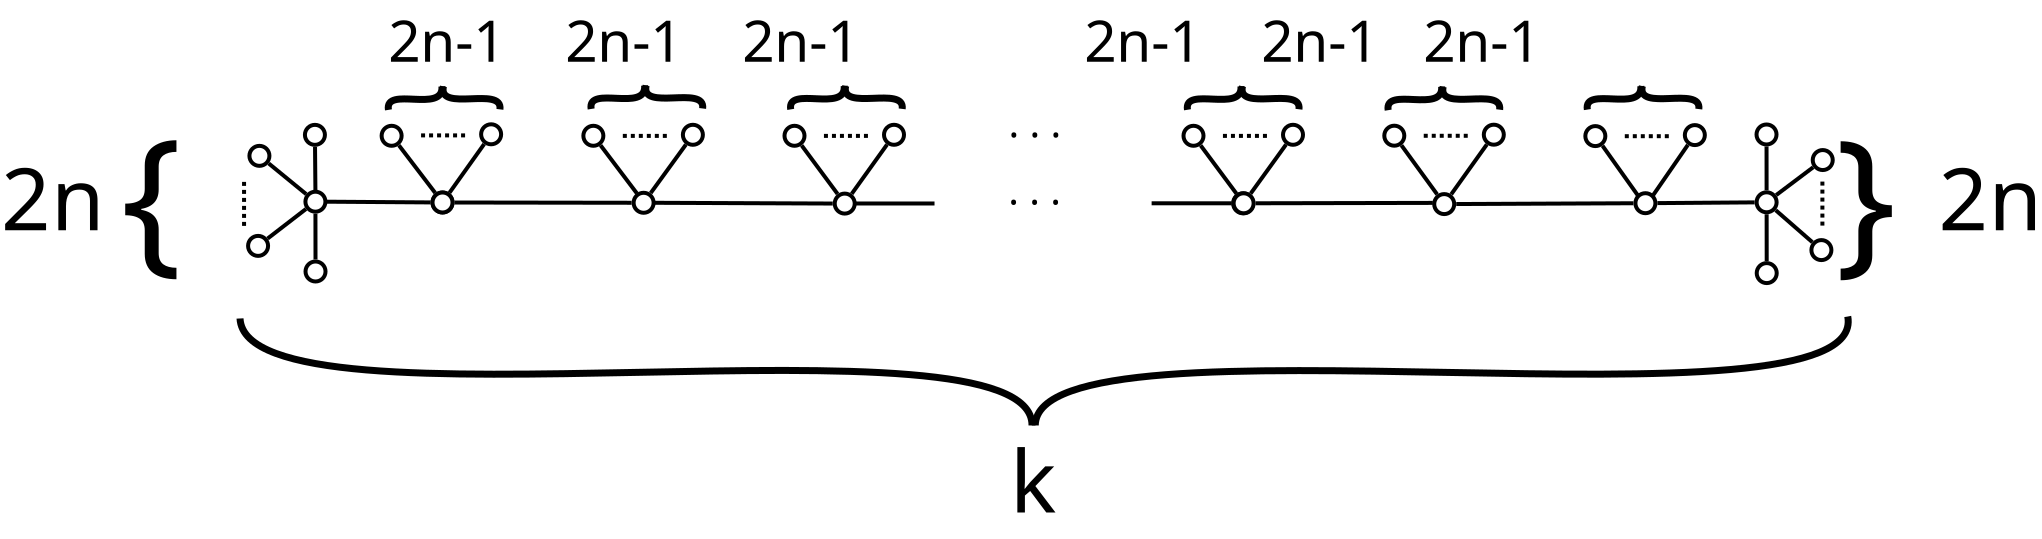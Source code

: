 <?xml version="1.0" encoding="UTF-8"?>
<dia:diagram xmlns:dia="http://www.lysator.liu.se/~alla/dia/">
  <dia:layer name="Background" visible="true" active="true">
    <dia:object type="Standard - Ellipse" version="0" id="O0">
      <dia:attribute name="obj_pos">
        <dia:point val="10.338,16.6"/>
      </dia:attribute>
      <dia:attribute name="obj_bb">
        <dia:rectangle val="10.238,16.5;11.438,17.7"/>
      </dia:attribute>
      <dia:attribute name="elem_corner">
        <dia:point val="10.338,16.6"/>
      </dia:attribute>
      <dia:attribute name="elem_width">
        <dia:real val="1"/>
      </dia:attribute>
      <dia:attribute name="elem_height">
        <dia:real val="1"/>
      </dia:attribute>
      <dia:attribute name="border_width">
        <dia:real val="0.2"/>
      </dia:attribute>
      <dia:attribute name="aspect">
        <dia:enum val="2"/>
      </dia:attribute>
    </dia:object>
    <dia:object type="Standard - Ellipse" version="0" id="O1">
      <dia:attribute name="obj_pos">
        <dia:point val="13.205,14.39"/>
      </dia:attribute>
      <dia:attribute name="obj_bb">
        <dia:rectangle val="13.105,14.29;14.305,15.49"/>
      </dia:attribute>
      <dia:attribute name="elem_corner">
        <dia:point val="13.205,14.39"/>
      </dia:attribute>
      <dia:attribute name="elem_width">
        <dia:real val="1"/>
      </dia:attribute>
      <dia:attribute name="elem_height">
        <dia:real val="1"/>
      </dia:attribute>
      <dia:attribute name="border_width">
        <dia:real val="0.2"/>
      </dia:attribute>
      <dia:attribute name="aspect">
        <dia:enum val="2"/>
      </dia:attribute>
    </dia:object>
    <dia:object type="Standard - Ellipse" version="0" id="O2">
      <dia:attribute name="obj_pos">
        <dia:point val="13.21,17.88"/>
      </dia:attribute>
      <dia:attribute name="obj_bb">
        <dia:rectangle val="13.11,17.78;14.31,18.98"/>
      </dia:attribute>
      <dia:attribute name="elem_corner">
        <dia:point val="13.21,17.88"/>
      </dia:attribute>
      <dia:attribute name="elem_width">
        <dia:real val="1"/>
      </dia:attribute>
      <dia:attribute name="elem_height">
        <dia:real val="1"/>
      </dia:attribute>
      <dia:attribute name="border_width">
        <dia:real val="0.2"/>
      </dia:attribute>
      <dia:attribute name="aspect">
        <dia:enum val="2"/>
      </dia:attribute>
    </dia:object>
    <dia:object type="Standard - Ellipse" version="0" id="O3">
      <dia:attribute name="obj_pos">
        <dia:point val="13.18,11.048"/>
      </dia:attribute>
      <dia:attribute name="obj_bb">
        <dia:rectangle val="13.08,10.948;14.28,12.148"/>
      </dia:attribute>
      <dia:attribute name="elem_corner">
        <dia:point val="13.18,11.048"/>
      </dia:attribute>
      <dia:attribute name="elem_width">
        <dia:real val="1"/>
      </dia:attribute>
      <dia:attribute name="elem_height">
        <dia:real val="1"/>
      </dia:attribute>
      <dia:attribute name="border_width">
        <dia:real val="0.2"/>
      </dia:attribute>
      <dia:attribute name="aspect">
        <dia:enum val="2"/>
      </dia:attribute>
    </dia:object>
    <dia:object type="Standard - Ellipse" version="0" id="O4">
      <dia:attribute name="obj_pos">
        <dia:point val="19.56,14.43"/>
      </dia:attribute>
      <dia:attribute name="obj_bb">
        <dia:rectangle val="19.46,14.33;20.66,15.53"/>
      </dia:attribute>
      <dia:attribute name="elem_corner">
        <dia:point val="19.56,14.43"/>
      </dia:attribute>
      <dia:attribute name="elem_width">
        <dia:real val="1"/>
      </dia:attribute>
      <dia:attribute name="elem_height">
        <dia:real val="1"/>
      </dia:attribute>
      <dia:attribute name="border_width">
        <dia:real val="0.2"/>
      </dia:attribute>
      <dia:attribute name="aspect">
        <dia:enum val="2"/>
      </dia:attribute>
    </dia:object>
    <dia:object type="Standard - Ellipse" version="0" id="O5">
      <dia:attribute name="obj_pos">
        <dia:point val="17.015,11.095"/>
      </dia:attribute>
      <dia:attribute name="obj_bb">
        <dia:rectangle val="16.915,10.995;18.115,12.195"/>
      </dia:attribute>
      <dia:attribute name="elem_corner">
        <dia:point val="17.015,11.095"/>
      </dia:attribute>
      <dia:attribute name="elem_width">
        <dia:real val="1"/>
      </dia:attribute>
      <dia:attribute name="elem_height">
        <dia:real val="1"/>
      </dia:attribute>
      <dia:attribute name="border_width">
        <dia:real val="0.2"/>
      </dia:attribute>
      <dia:attribute name="aspect">
        <dia:enum val="2"/>
      </dia:attribute>
    </dia:object>
    <dia:object type="Standard - Ellipse" version="0" id="O6">
      <dia:attribute name="obj_pos">
        <dia:point val="59.59,14.47"/>
      </dia:attribute>
      <dia:attribute name="obj_bb">
        <dia:rectangle val="59.49,14.37;60.69,15.57"/>
      </dia:attribute>
      <dia:attribute name="elem_corner">
        <dia:point val="59.59,14.47"/>
      </dia:attribute>
      <dia:attribute name="elem_width">
        <dia:real val="1"/>
      </dia:attribute>
      <dia:attribute name="elem_height">
        <dia:real val="1"/>
      </dia:attribute>
      <dia:attribute name="border_width">
        <dia:real val="0.2"/>
      </dia:attribute>
      <dia:attribute name="aspect">
        <dia:enum val="2"/>
      </dia:attribute>
    </dia:object>
    <dia:object type="Standard - Ellipse" version="0" id="O7">
      <dia:attribute name="obj_pos">
        <dia:point val="69.645,14.51"/>
      </dia:attribute>
      <dia:attribute name="obj_bb">
        <dia:rectangle val="69.545,14.41;70.745,15.61"/>
      </dia:attribute>
      <dia:attribute name="elem_corner">
        <dia:point val="69.645,14.51"/>
      </dia:attribute>
      <dia:attribute name="elem_width">
        <dia:real val="1"/>
      </dia:attribute>
      <dia:attribute name="elem_height">
        <dia:real val="1"/>
      </dia:attribute>
      <dia:attribute name="border_width">
        <dia:real val="0.2"/>
      </dia:attribute>
      <dia:attribute name="aspect">
        <dia:enum val="2"/>
      </dia:attribute>
    </dia:object>
    <dia:object type="Standard - Line" version="0" id="O8">
      <dia:attribute name="obj_pos">
        <dia:point val="11.312,16.734"/>
      </dia:attribute>
      <dia:attribute name="obj_bb">
        <dia:rectangle val="11.172,15.116;13.37,16.874"/>
      </dia:attribute>
      <dia:attribute name="conn_endpoints">
        <dia:point val="11.312,16.734"/>
        <dia:point val="13.23,15.256"/>
      </dia:attribute>
      <dia:attribute name="numcp">
        <dia:int val="1"/>
      </dia:attribute>
      <dia:attribute name="line_width">
        <dia:real val="0.2"/>
      </dia:attribute>
      <dia:connections>
        <dia:connection handle="0" to="O0" connection="8"/>
        <dia:connection handle="1" to="O1" connection="8"/>
      </dia:connections>
    </dia:object>
    <dia:object type="Standard - Line" version="0" id="O9">
      <dia:attribute name="obj_pos">
        <dia:point val="14.205,14.89"/>
      </dia:attribute>
      <dia:attribute name="obj_bb">
        <dia:rectangle val="14.104,14.789;19.563,15.027"/>
      </dia:attribute>
      <dia:attribute name="conn_endpoints">
        <dia:point val="14.205,14.89"/>
        <dia:point val="19.462,14.926"/>
      </dia:attribute>
      <dia:attribute name="numcp">
        <dia:int val="1"/>
      </dia:attribute>
      <dia:attribute name="line_width">
        <dia:real val="0.2"/>
      </dia:attribute>
      <dia:connections>
        <dia:connection handle="0" to="O1" connection="4"/>
        <dia:connection handle="1" to="O4" connection="8"/>
      </dia:connections>
    </dia:object>
    <dia:object type="Standard - Line" version="0" id="O10">
      <dia:attribute name="obj_pos">
        <dia:point val="13.706,15.49"/>
      </dia:attribute>
      <dia:attribute name="obj_bb">
        <dia:rectangle val="13.606,15.39;13.809,17.88"/>
      </dia:attribute>
      <dia:attribute name="conn_endpoints">
        <dia:point val="13.706,15.49"/>
        <dia:point val="13.709,17.78"/>
      </dia:attribute>
      <dia:attribute name="numcp">
        <dia:int val="1"/>
      </dia:attribute>
      <dia:attribute name="line_width">
        <dia:real val="0.2"/>
      </dia:attribute>
      <dia:connections>
        <dia:connection handle="0" to="O1" connection="8"/>
        <dia:connection handle="1" to="O2" connection="8"/>
      </dia:connections>
    </dia:object>
    <dia:object type="Standard - Line" version="0" id="O11">
      <dia:attribute name="obj_pos">
        <dia:point val="13.685,12.149"/>
      </dia:attribute>
      <dia:attribute name="obj_bb">
        <dia:rectangle val="13.584,12.048;13.806,14.491"/>
      </dia:attribute>
      <dia:attribute name="conn_endpoints">
        <dia:point val="13.685,12.149"/>
        <dia:point val="13.705,14.39"/>
      </dia:attribute>
      <dia:attribute name="numcp">
        <dia:int val="1"/>
      </dia:attribute>
      <dia:attribute name="line_width">
        <dia:real val="0.2"/>
      </dia:attribute>
      <dia:connections>
        <dia:connection handle="0" to="O3" connection="8"/>
        <dia:connection handle="1" to="O1" connection="1"/>
      </dia:connections>
    </dia:object>
    <dia:object type="Standard - Line" version="0" id="O12">
      <dia:attribute name="obj_pos">
        <dia:point val="20.66,14.931"/>
      </dia:attribute>
      <dia:attribute name="obj_bb">
        <dia:rectangle val="20.559,14.831;29.616,15.044"/>
      </dia:attribute>
      <dia:attribute name="conn_endpoints">
        <dia:point val="20.66,14.931"/>
        <dia:point val="29.515,14.944"/>
      </dia:attribute>
      <dia:attribute name="numcp">
        <dia:int val="1"/>
      </dia:attribute>
      <dia:attribute name="line_width">
        <dia:real val="0.2"/>
      </dia:attribute>
      <dia:connections>
        <dia:connection handle="0" to="O4" connection="8"/>
        <dia:connection handle="1" to="O18" connection="8"/>
      </dia:connections>
    </dia:object>
    <dia:object type="Standard - Line" version="0" id="O13">
      <dia:attribute name="obj_pos">
        <dia:point val="10.137,13.9"/>
      </dia:attribute>
      <dia:attribute name="obj_bb">
        <dia:rectangle val="10.037,13.8;10.238,16.35"/>
      </dia:attribute>
      <dia:attribute name="conn_endpoints">
        <dia:point val="10.137,13.9"/>
        <dia:point val="10.137,16.25"/>
      </dia:attribute>
      <dia:attribute name="numcp">
        <dia:int val="1"/>
      </dia:attribute>
      <dia:attribute name="line_width">
        <dia:real val="0.2"/>
      </dia:attribute>
      <dia:attribute name="line_style">
        <dia:enum val="4"/>
      </dia:attribute>
      <dia:attribute name="dashlength">
        <dia:real val="2"/>
      </dia:attribute>
    </dia:object>
    <dia:object type="Standard - Line" version="0" id="O14">
      <dia:attribute name="obj_pos">
        <dia:point val="19.697,14.454"/>
      </dia:attribute>
      <dia:attribute name="obj_bb">
        <dia:rectangle val="17.738,11.931;19.837,14.594"/>
      </dia:attribute>
      <dia:attribute name="conn_endpoints">
        <dia:point val="19.697,14.454"/>
        <dia:point val="17.878,12.071"/>
      </dia:attribute>
      <dia:attribute name="numcp">
        <dia:int val="1"/>
      </dia:attribute>
      <dia:attribute name="line_width">
        <dia:real val="0.2"/>
      </dia:attribute>
      <dia:connections>
        <dia:connection handle="0" to="O4" connection="8"/>
        <dia:connection handle="1" to="O5" connection="8"/>
      </dia:connections>
    </dia:object>
    <dia:object type="Standard - Ellipse" version="0" id="O15">
      <dia:attribute name="obj_pos">
        <dia:point val="10.405,12.098"/>
      </dia:attribute>
      <dia:attribute name="obj_bb">
        <dia:rectangle val="10.305,11.998;11.505,13.198"/>
      </dia:attribute>
      <dia:attribute name="elem_corner">
        <dia:point val="10.405,12.098"/>
      </dia:attribute>
      <dia:attribute name="elem_width">
        <dia:real val="1"/>
      </dia:attribute>
      <dia:attribute name="elem_height">
        <dia:real val="1"/>
      </dia:attribute>
      <dia:attribute name="border_width">
        <dia:real val="0.2"/>
      </dia:attribute>
      <dia:attribute name="aspect">
        <dia:enum val="2"/>
      </dia:attribute>
    </dia:object>
    <dia:object type="Standard - Ellipse" version="0" id="O16">
      <dia:attribute name="obj_pos">
        <dia:point val="19.56,14.43"/>
      </dia:attribute>
      <dia:attribute name="obj_bb">
        <dia:rectangle val="19.46,14.33;20.66,15.53"/>
      </dia:attribute>
      <dia:attribute name="elem_corner">
        <dia:point val="19.56,14.43"/>
      </dia:attribute>
      <dia:attribute name="elem_width">
        <dia:real val="1"/>
      </dia:attribute>
      <dia:attribute name="elem_height">
        <dia:real val="1"/>
      </dia:attribute>
      <dia:attribute name="border_width">
        <dia:real val="0.2"/>
      </dia:attribute>
      <dia:attribute name="aspect">
        <dia:enum val="2"/>
      </dia:attribute>
    </dia:object>
    <dia:object type="Standard - Ellipse" version="0" id="O17">
      <dia:attribute name="obj_pos">
        <dia:point val="21.99,11.02"/>
      </dia:attribute>
      <dia:attribute name="obj_bb">
        <dia:rectangle val="21.89,10.92;23.09,12.12"/>
      </dia:attribute>
      <dia:attribute name="elem_corner">
        <dia:point val="21.99,11.02"/>
      </dia:attribute>
      <dia:attribute name="elem_width">
        <dia:real val="1.0"/>
      </dia:attribute>
      <dia:attribute name="elem_height">
        <dia:real val="1.0"/>
      </dia:attribute>
      <dia:attribute name="border_width">
        <dia:real val="0.2"/>
      </dia:attribute>
      <dia:attribute name="aspect">
        <dia:enum val="2"/>
      </dia:attribute>
    </dia:object>
    <dia:object type="Standard - Ellipse" version="0" id="O18">
      <dia:attribute name="obj_pos">
        <dia:point val="29.615,14.445"/>
      </dia:attribute>
      <dia:attribute name="obj_bb">
        <dia:rectangle val="29.515,14.345;30.715,15.545"/>
      </dia:attribute>
      <dia:attribute name="elem_corner">
        <dia:point val="29.615,14.445"/>
      </dia:attribute>
      <dia:attribute name="elem_width">
        <dia:real val="1"/>
      </dia:attribute>
      <dia:attribute name="elem_height">
        <dia:real val="1"/>
      </dia:attribute>
      <dia:attribute name="border_width">
        <dia:real val="0.2"/>
      </dia:attribute>
      <dia:attribute name="aspect">
        <dia:enum val="2"/>
      </dia:attribute>
    </dia:object>
    <dia:object type="Standard - Line" version="0" id="O19">
      <dia:attribute name="obj_pos">
        <dia:point val="11.367,12.977"/>
      </dia:attribute>
      <dia:attribute name="obj_bb">
        <dia:rectangle val="11.226,12.836;13.384,14.652"/>
      </dia:attribute>
      <dia:attribute name="conn_endpoints">
        <dia:point val="11.367,12.977"/>
        <dia:point val="13.243,14.512"/>
      </dia:attribute>
      <dia:attribute name="numcp">
        <dia:int val="1"/>
      </dia:attribute>
      <dia:attribute name="line_width">
        <dia:real val="0.2"/>
      </dia:attribute>
      <dia:connections>
        <dia:connection handle="0" to="O15" connection="8"/>
        <dia:connection handle="1" to="O1" connection="8"/>
      </dia:connections>
    </dia:object>
    <dia:object type="Standard - Line" version="0" id="O20">
      <dia:attribute name="obj_pos">
        <dia:point val="18.988,11.575"/>
      </dia:attribute>
      <dia:attribute name="obj_bb">
        <dia:rectangle val="18.887,11.475;21.325,11.675"/>
      </dia:attribute>
      <dia:attribute name="conn_endpoints">
        <dia:point val="18.988,11.575"/>
        <dia:point val="21.225,11.575"/>
      </dia:attribute>
      <dia:attribute name="numcp">
        <dia:int val="1"/>
      </dia:attribute>
      <dia:attribute name="line_width">
        <dia:real val="0.2"/>
      </dia:attribute>
      <dia:attribute name="line_style">
        <dia:enum val="4"/>
      </dia:attribute>
      <dia:attribute name="dashlength">
        <dia:real val="2"/>
      </dia:attribute>
    </dia:object>
    <dia:object type="Standard - Line" version="0" id="O21">
      <dia:attribute name="obj_pos">
        <dia:point val="20.408,14.442"/>
      </dia:attribute>
      <dia:attribute name="obj_bb">
        <dia:rectangle val="20.268,11.869;22.282,14.581"/>
      </dia:attribute>
      <dia:attribute name="conn_endpoints">
        <dia:point val="20.408,14.442"/>
        <dia:point val="22.142,12.008"/>
      </dia:attribute>
      <dia:attribute name="numcp">
        <dia:int val="1"/>
      </dia:attribute>
      <dia:attribute name="line_width">
        <dia:real val="0.2"/>
      </dia:attribute>
      <dia:connections>
        <dia:connection handle="0" to="O16" connection="8"/>
        <dia:connection handle="1" to="O17" connection="8"/>
      </dia:connections>
    </dia:object>
    <dia:object type="Standard - Ellipse" version="0" id="O22">
      <dia:attribute name="obj_pos">
        <dia:point val="39.67,14.485"/>
      </dia:attribute>
      <dia:attribute name="obj_bb">
        <dia:rectangle val="39.57,14.385;40.77,15.585"/>
      </dia:attribute>
      <dia:attribute name="elem_corner">
        <dia:point val="39.67,14.485"/>
      </dia:attribute>
      <dia:attribute name="elem_width">
        <dia:real val="1"/>
      </dia:attribute>
      <dia:attribute name="elem_height">
        <dia:real val="1"/>
      </dia:attribute>
      <dia:attribute name="border_width">
        <dia:real val="0.2"/>
      </dia:attribute>
      <dia:attribute name="aspect">
        <dia:enum val="2"/>
      </dia:attribute>
    </dia:object>
    <dia:object type="Standard - Line" version="0" id="O23">
      <dia:attribute name="obj_pos">
        <dia:point val="39.57,14.982"/>
      </dia:attribute>
      <dia:attribute name="obj_bb">
        <dia:rectangle val="30.515,14.845;39.67,15.083"/>
      </dia:attribute>
      <dia:attribute name="conn_endpoints">
        <dia:point val="39.57,14.982"/>
        <dia:point val="30.615,14.945"/>
      </dia:attribute>
      <dia:attribute name="numcp">
        <dia:int val="1"/>
      </dia:attribute>
      <dia:attribute name="line_width">
        <dia:real val="0.2"/>
      </dia:attribute>
      <dia:connections>
        <dia:connection handle="0" to="O22" connection="8"/>
        <dia:connection handle="1" to="O18" connection="4"/>
      </dia:connections>
    </dia:object>
    <dia:object type="Standard - Line" version="0" id="O24">
      <dia:attribute name="obj_pos">
        <dia:point val="69.575,14.95"/>
      </dia:attribute>
      <dia:attribute name="obj_bb">
        <dia:rectangle val="60.611,14.85;69.675,15.069"/>
      </dia:attribute>
      <dia:attribute name="conn_endpoints">
        <dia:point val="69.575,14.95"/>
        <dia:point val="60.711,14.969"/>
      </dia:attribute>
      <dia:attribute name="numcp">
        <dia:int val="1"/>
      </dia:attribute>
      <dia:attribute name="line_width">
        <dia:real val="0.2"/>
      </dia:attribute>
      <dia:connections>
        <dia:connection handle="1" to="O34" connection="8"/>
      </dia:connections>
    </dia:object>
    <dia:object type="Standard - Ellipse" version="0" id="O25">
      <dia:attribute name="obj_pos">
        <dia:point val="79.705,14.465"/>
      </dia:attribute>
      <dia:attribute name="obj_bb">
        <dia:rectangle val="79.605,14.365;80.805,15.565"/>
      </dia:attribute>
      <dia:attribute name="elem_corner">
        <dia:point val="79.705,14.465"/>
      </dia:attribute>
      <dia:attribute name="elem_width">
        <dia:real val="1"/>
      </dia:attribute>
      <dia:attribute name="elem_height">
        <dia:real val="1"/>
      </dia:attribute>
      <dia:attribute name="border_width">
        <dia:real val="0.2"/>
      </dia:attribute>
      <dia:attribute name="aspect">
        <dia:enum val="2"/>
      </dia:attribute>
    </dia:object>
    <dia:object type="Standard - Line" version="0" id="O26">
      <dia:attribute name="obj_pos">
        <dia:point val="79.605,14.968"/>
      </dia:attribute>
      <dia:attribute name="obj_bb">
        <dia:rectangle val="70.644,14.867;79.706,15.108"/>
      </dia:attribute>
      <dia:attribute name="conn_endpoints">
        <dia:point val="79.605,14.968"/>
        <dia:point val="70.745,15.007"/>
      </dia:attribute>
      <dia:attribute name="numcp">
        <dia:int val="1"/>
      </dia:attribute>
      <dia:attribute name="line_width">
        <dia:real val="0.2"/>
      </dia:attribute>
      <dia:connections>
        <dia:connection handle="0" to="O25" connection="8"/>
        <dia:connection handle="1" to="O7" connection="8"/>
      </dia:connections>
    </dia:object>
    <dia:object type="Standard - Ellipse" version="0" id="O27">
      <dia:attribute name="obj_pos">
        <dia:point val="85.76,11.03"/>
      </dia:attribute>
      <dia:attribute name="obj_bb">
        <dia:rectangle val="85.66,10.93;86.86,12.13"/>
      </dia:attribute>
      <dia:attribute name="elem_corner">
        <dia:point val="85.76,11.03"/>
      </dia:attribute>
      <dia:attribute name="elem_width">
        <dia:real val="1"/>
      </dia:attribute>
      <dia:attribute name="elem_height">
        <dia:real val="1"/>
      </dia:attribute>
      <dia:attribute name="border_width">
        <dia:real val="0.2"/>
      </dia:attribute>
      <dia:attribute name="aspect">
        <dia:enum val="2"/>
      </dia:attribute>
    </dia:object>
    <dia:object type="Standard - Ellipse" version="0" id="O28">
      <dia:attribute name="obj_pos">
        <dia:point val="85.765,14.42"/>
      </dia:attribute>
      <dia:attribute name="obj_bb">
        <dia:rectangle val="85.665,14.32;86.865,15.52"/>
      </dia:attribute>
      <dia:attribute name="elem_corner">
        <dia:point val="85.765,14.42"/>
      </dia:attribute>
      <dia:attribute name="elem_width">
        <dia:real val="1"/>
      </dia:attribute>
      <dia:attribute name="elem_height">
        <dia:real val="1"/>
      </dia:attribute>
      <dia:attribute name="border_width">
        <dia:real val="0.2"/>
      </dia:attribute>
      <dia:attribute name="aspect">
        <dia:enum val="2"/>
      </dia:attribute>
    </dia:object>
    <dia:object type="Standard - Ellipse" version="0" id="O29">
      <dia:attribute name="obj_pos">
        <dia:point val="85.77,17.96"/>
      </dia:attribute>
      <dia:attribute name="obj_bb">
        <dia:rectangle val="85.67,17.86;86.87,19.06"/>
      </dia:attribute>
      <dia:attribute name="elem_corner">
        <dia:point val="85.77,17.96"/>
      </dia:attribute>
      <dia:attribute name="elem_width">
        <dia:real val="1"/>
      </dia:attribute>
      <dia:attribute name="elem_height">
        <dia:real val="1"/>
      </dia:attribute>
      <dia:attribute name="border_width">
        <dia:real val="0.2"/>
      </dia:attribute>
      <dia:attribute name="aspect">
        <dia:enum val="2"/>
      </dia:attribute>
    </dia:object>
    <dia:object type="Standard - Line" version="0" id="O30">
      <dia:attribute name="obj_pos">
        <dia:point val="86.261,12.13"/>
      </dia:attribute>
      <dia:attribute name="obj_bb">
        <dia:rectangle val="86.161,12.03;86.364,14.42"/>
      </dia:attribute>
      <dia:attribute name="conn_endpoints">
        <dia:point val="86.261,12.13"/>
        <dia:point val="86.264,14.32"/>
      </dia:attribute>
      <dia:attribute name="numcp">
        <dia:int val="1"/>
      </dia:attribute>
      <dia:attribute name="line_width">
        <dia:real val="0.2"/>
      </dia:attribute>
      <dia:connections>
        <dia:connection handle="0" to="O27" connection="8"/>
        <dia:connection handle="1" to="O28" connection="8"/>
      </dia:connections>
    </dia:object>
    <dia:object type="Standard - Line" version="0" id="O31">
      <dia:attribute name="obj_pos">
        <dia:point val="85.666,14.924"/>
      </dia:attribute>
      <dia:attribute name="obj_bb">
        <dia:rectangle val="80.704,14.824;85.766,15.061"/>
      </dia:attribute>
      <dia:attribute name="conn_endpoints">
        <dia:point val="85.666,14.924"/>
        <dia:point val="80.804,14.961"/>
      </dia:attribute>
      <dia:attribute name="numcp">
        <dia:int val="1"/>
      </dia:attribute>
      <dia:attribute name="line_width">
        <dia:real val="0.2"/>
      </dia:attribute>
      <dia:connections>
        <dia:connection handle="0" to="O28" connection="8"/>
        <dia:connection handle="1" to="O25" connection="8"/>
      </dia:connections>
    </dia:object>
    <dia:object type="Standard - Line" version="0" id="O32">
      <dia:attribute name="obj_pos">
        <dia:point val="86.266,15.52"/>
      </dia:attribute>
      <dia:attribute name="obj_bb">
        <dia:rectangle val="86.166,15.42;86.369,17.96"/>
      </dia:attribute>
      <dia:attribute name="conn_endpoints">
        <dia:point val="86.266,15.52"/>
        <dia:point val="86.269,17.86"/>
      </dia:attribute>
      <dia:attribute name="numcp">
        <dia:int val="1"/>
      </dia:attribute>
      <dia:attribute name="line_width">
        <dia:real val="0.2"/>
      </dia:attribute>
      <dia:connections>
        <dia:connection handle="0" to="O28" connection="8"/>
        <dia:connection handle="1" to="O29" connection="8"/>
      </dia:connections>
    </dia:object>
    <dia:object type="Standard - Line" version="0" id="O33">
      <dia:attribute name="obj_pos">
        <dia:point val="44.66,14.98"/>
      </dia:attribute>
      <dia:attribute name="obj_bb">
        <dia:rectangle val="40.56,14.88;44.76,15.08"/>
      </dia:attribute>
      <dia:attribute name="conn_endpoints">
        <dia:point val="44.66,14.98"/>
        <dia:point val="40.66,14.98"/>
      </dia:attribute>
      <dia:attribute name="numcp">
        <dia:int val="1"/>
      </dia:attribute>
      <dia:attribute name="line_width">
        <dia:real val="0.2"/>
      </dia:attribute>
    </dia:object>
    <dia:object type="Standard - Ellipse" version="0" id="O34">
      <dia:attribute name="obj_pos">
        <dia:point val="59.615,14.47"/>
      </dia:attribute>
      <dia:attribute name="obj_bb">
        <dia:rectangle val="59.515,14.37;60.715,15.57"/>
      </dia:attribute>
      <dia:attribute name="elem_corner">
        <dia:point val="59.615,14.47"/>
      </dia:attribute>
      <dia:attribute name="elem_width">
        <dia:real val="1"/>
      </dia:attribute>
      <dia:attribute name="elem_height">
        <dia:real val="1"/>
      </dia:attribute>
      <dia:attribute name="border_width">
        <dia:real val="0.2"/>
      </dia:attribute>
      <dia:attribute name="aspect">
        <dia:enum val="2"/>
      </dia:attribute>
    </dia:object>
    <dia:object type="Standard - Line" version="0" id="O35">
      <dia:attribute name="obj_pos">
        <dia:point val="59.515,14.97"/>
      </dia:attribute>
      <dia:attribute name="obj_bb">
        <dia:rectangle val="55.415,14.87;59.615,15.07"/>
      </dia:attribute>
      <dia:attribute name="conn_endpoints">
        <dia:point val="59.515,14.97"/>
        <dia:point val="55.515,14.97"/>
      </dia:attribute>
      <dia:attribute name="numcp">
        <dia:int val="1"/>
      </dia:attribute>
      <dia:attribute name="line_width">
        <dia:real val="0.2"/>
      </dia:attribute>
      <dia:connections>
        <dia:connection handle="0" to="O34" connection="8"/>
      </dia:connections>
    </dia:object>
    <dia:object type="Standard - Text" version="1" id="O36">
      <dia:attribute name="obj_pos">
        <dia:point val="47.85,15.05"/>
      </dia:attribute>
      <dia:attribute name="obj_bb">
        <dia:rectangle val="47.85,13.197;51.66,15.523"/>
      </dia:attribute>
      <dia:attribute name="text">
        <dia:composite type="text">
          <dia:attribute name="string">
            <dia:string># . . .#</dia:string>
          </dia:attribute>
          <dia:attribute name="font">
            <dia:font family="sans" style="0" name="Helvetica"/>
          </dia:attribute>
          <dia:attribute name="height">
            <dia:real val="2.493"/>
          </dia:attribute>
          <dia:attribute name="pos">
            <dia:point val="47.85,15.05"/>
          </dia:attribute>
          <dia:attribute name="color">
            <dia:color val="#000000"/>
          </dia:attribute>
          <dia:attribute name="alignment">
            <dia:enum val="0"/>
          </dia:attribute>
        </dia:composite>
      </dia:attribute>
      <dia:attribute name="valign">
        <dia:enum val="3"/>
      </dia:attribute>
    </dia:object>
    <dia:object type="Standard - Text" version="1" id="O37">
      <dia:attribute name="obj_pos">
        <dia:point val="47.855,11.693"/>
      </dia:attribute>
      <dia:attribute name="obj_bb">
        <dia:rectangle val="47.855,9.84;51.665,12.165"/>
      </dia:attribute>
      <dia:attribute name="text">
        <dia:composite type="text">
          <dia:attribute name="string">
            <dia:string># . . .#</dia:string>
          </dia:attribute>
          <dia:attribute name="font">
            <dia:font family="sans" style="0" name="Helvetica"/>
          </dia:attribute>
          <dia:attribute name="height">
            <dia:real val="2.493"/>
          </dia:attribute>
          <dia:attribute name="pos">
            <dia:point val="47.855,11.693"/>
          </dia:attribute>
          <dia:attribute name="color">
            <dia:color val="#000000"/>
          </dia:attribute>
          <dia:attribute name="alignment">
            <dia:enum val="0"/>
          </dia:attribute>
        </dia:composite>
      </dia:attribute>
      <dia:attribute name="valign">
        <dia:enum val="3"/>
      </dia:attribute>
    </dia:object>
    <dia:object type="Standard - Text" version="1" id="O38">
      <dia:attribute name="obj_pos">
        <dia:point val="48.44,30.436"/>
      </dia:attribute>
      <dia:attribute name="obj_bb">
        <dia:rectangle val="48.44,26.414;50.947,31.459"/>
      </dia:attribute>
      <dia:attribute name="text">
        <dia:composite type="text">
          <dia:attribute name="string">
            <dia:string>#k#</dia:string>
          </dia:attribute>
          <dia:attribute name="font">
            <dia:font family="sans" style="0" name="Helvetica"/>
          </dia:attribute>
          <dia:attribute name="height">
            <dia:real val="5.414"/>
          </dia:attribute>
          <dia:attribute name="pos">
            <dia:point val="48.44,30.436"/>
          </dia:attribute>
          <dia:attribute name="color">
            <dia:color val="#000000"/>
          </dia:attribute>
          <dia:attribute name="alignment">
            <dia:enum val="0"/>
          </dia:attribute>
        </dia:composite>
      </dia:attribute>
      <dia:attribute name="valign">
        <dia:enum val="3"/>
      </dia:attribute>
    </dia:object>
    <dia:object type="Standard - BezierLine" version="0" id="O39">
      <dia:attribute name="obj_pos">
        <dia:point val="49.535,26.079"/>
      </dia:attribute>
      <dia:attribute name="obj_bb">
        <dia:rectangle val="9.751,20.545;49.711,26.255"/>
      </dia:attribute>
      <dia:attribute name="bez_points">
        <dia:point val="49.535,26.079"/>
        <dia:point val="49.585,19.979"/>
        <dia:point val="10.235,26.879"/>
        <dia:point val="9.935,20.729"/>
      </dia:attribute>
      <dia:attribute name="corner_types">
        <dia:enum val="0"/>
        <dia:enum val="0"/>
      </dia:attribute>
      <dia:attribute name="line_width">
        <dia:real val="0.35"/>
      </dia:attribute>
    </dia:object>
    <dia:object type="Standard - BezierLine" version="0" id="O40">
      <dia:attribute name="obj_pos">
        <dia:point val="49.697,26.079"/>
      </dia:attribute>
      <dia:attribute name="obj_bb">
        <dia:rectangle val="49.521,20.425;90.526,26.255"/>
      </dia:attribute>
      <dia:attribute name="bez_points">
        <dia:point val="49.697,26.079"/>
        <dia:point val="49.747,19.979"/>
        <dia:point val="91.472,26.929"/>
        <dia:point val="90.322,20.629"/>
      </dia:attribute>
      <dia:attribute name="corner_types">
        <dia:enum val="0"/>
        <dia:enum val="0"/>
      </dia:attribute>
      <dia:attribute name="line_width">
        <dia:real val="0.35"/>
      </dia:attribute>
    </dia:object>
    <dia:object type="Standard - Text" version="1" id="O41">
      <dia:attribute name="obj_pos">
        <dia:point val="3.967,17.512"/>
      </dia:attribute>
      <dia:attribute name="obj_bb">
        <dia:rectangle val="3.967,10.085;9.057,19.4"/>
      </dia:attribute>
      <dia:attribute name="text">
        <dia:composite type="text">
          <dia:attribute name="string">
            <dia:string>#{#</dia:string>
          </dia:attribute>
          <dia:attribute name="font">
            <dia:font family="sans" style="0" name="Helvetica"/>
          </dia:attribute>
          <dia:attribute name="height">
            <dia:real val="10"/>
          </dia:attribute>
          <dia:attribute name="pos">
            <dia:point val="3.967,17.512"/>
          </dia:attribute>
          <dia:attribute name="color">
            <dia:color val="#000000"/>
          </dia:attribute>
          <dia:attribute name="alignment">
            <dia:enum val="0"/>
          </dia:attribute>
        </dia:composite>
      </dia:attribute>
      <dia:attribute name="valign">
        <dia:enum val="3"/>
      </dia:attribute>
    </dia:object>
    <dia:object type="Standard - Ellipse" version="0" id="O42">
      <dia:attribute name="obj_pos">
        <dia:point val="27.102,11.095"/>
      </dia:attribute>
      <dia:attribute name="obj_bb">
        <dia:rectangle val="27.003,10.995;28.203,12.195"/>
      </dia:attribute>
      <dia:attribute name="elem_corner">
        <dia:point val="27.102,11.095"/>
      </dia:attribute>
      <dia:attribute name="elem_width">
        <dia:real val="1"/>
      </dia:attribute>
      <dia:attribute name="elem_height">
        <dia:real val="1"/>
      </dia:attribute>
      <dia:attribute name="border_width">
        <dia:real val="0.2"/>
      </dia:attribute>
      <dia:attribute name="aspect">
        <dia:enum val="2"/>
      </dia:attribute>
    </dia:object>
    <dia:object type="Standard - Line" version="0" id="O43">
      <dia:attribute name="obj_pos">
        <dia:point val="29.782,14.479"/>
      </dia:attribute>
      <dia:attribute name="obj_bb">
        <dia:rectangle val="27.822,11.931;29.922,14.62"/>
      </dia:attribute>
      <dia:attribute name="conn_endpoints">
        <dia:point val="29.782,14.479"/>
        <dia:point val="27.962,12.071"/>
      </dia:attribute>
      <dia:attribute name="numcp">
        <dia:int val="1"/>
      </dia:attribute>
      <dia:attribute name="line_width">
        <dia:real val="0.2"/>
      </dia:attribute>
      <dia:connections>
        <dia:connection handle="1" to="O42" connection="8"/>
      </dia:connections>
    </dia:object>
    <dia:object type="Standard - Ellipse" version="0" id="O44">
      <dia:attribute name="obj_pos">
        <dia:point val="32.078,11.045"/>
      </dia:attribute>
      <dia:attribute name="obj_bb">
        <dia:rectangle val="31.977,10.945;33.178,12.145"/>
      </dia:attribute>
      <dia:attribute name="elem_corner">
        <dia:point val="32.078,11.045"/>
      </dia:attribute>
      <dia:attribute name="elem_width">
        <dia:real val="1.0"/>
      </dia:attribute>
      <dia:attribute name="elem_height">
        <dia:real val="1.0"/>
      </dia:attribute>
      <dia:attribute name="border_width">
        <dia:real val="0.2"/>
      </dia:attribute>
      <dia:attribute name="aspect">
        <dia:enum val="2"/>
      </dia:attribute>
    </dia:object>
    <dia:object type="Standard - Line" version="0" id="O45">
      <dia:attribute name="obj_pos">
        <dia:point val="29.075,11.6"/>
      </dia:attribute>
      <dia:attribute name="obj_bb">
        <dia:rectangle val="28.975,11.5;31.413,11.7"/>
      </dia:attribute>
      <dia:attribute name="conn_endpoints">
        <dia:point val="29.075,11.6"/>
        <dia:point val="31.312,11.6"/>
      </dia:attribute>
      <dia:attribute name="numcp">
        <dia:int val="1"/>
      </dia:attribute>
      <dia:attribute name="line_width">
        <dia:real val="0.2"/>
      </dia:attribute>
      <dia:attribute name="line_style">
        <dia:enum val="4"/>
      </dia:attribute>
      <dia:attribute name="dashlength">
        <dia:real val="2"/>
      </dia:attribute>
    </dia:object>
    <dia:object type="Standard - Line" version="0" id="O46">
      <dia:attribute name="obj_pos">
        <dia:point val="30.467,14.46"/>
      </dia:attribute>
      <dia:attribute name="obj_bb">
        <dia:rectangle val="30.327,11.894;32.369,14.6"/>
      </dia:attribute>
      <dia:attribute name="conn_endpoints">
        <dia:point val="30.467,14.46"/>
        <dia:point val="32.23,12.033"/>
      </dia:attribute>
      <dia:attribute name="numcp">
        <dia:int val="1"/>
      </dia:attribute>
      <dia:attribute name="line_width">
        <dia:real val="0.2"/>
      </dia:attribute>
      <dia:connections>
        <dia:connection handle="0" to="O18" connection="8"/>
      </dia:connections>
    </dia:object>
    <dia:object type="Standard - Ellipse" version="0" id="O47">
      <dia:attribute name="obj_pos">
        <dia:point val="37.159,11.095"/>
      </dia:attribute>
      <dia:attribute name="obj_bb">
        <dia:rectangle val="37.059,10.995;38.259,12.195"/>
      </dia:attribute>
      <dia:attribute name="elem_corner">
        <dia:point val="37.159,11.095"/>
      </dia:attribute>
      <dia:attribute name="elem_width">
        <dia:real val="1"/>
      </dia:attribute>
      <dia:attribute name="elem_height">
        <dia:real val="1"/>
      </dia:attribute>
      <dia:attribute name="border_width">
        <dia:real val="0.2"/>
      </dia:attribute>
      <dia:attribute name="aspect">
        <dia:enum val="2"/>
      </dia:attribute>
    </dia:object>
    <dia:object type="Standard - Line" version="0" id="O48">
      <dia:attribute name="obj_pos">
        <dia:point val="39.813,14.503"/>
      </dia:attribute>
      <dia:attribute name="obj_bb">
        <dia:rectangle val="37.876,11.937;39.953,14.643"/>
      </dia:attribute>
      <dia:attribute name="conn_endpoints">
        <dia:point val="39.813,14.503"/>
        <dia:point val="38.016,12.077"/>
      </dia:attribute>
      <dia:attribute name="numcp">
        <dia:int val="1"/>
      </dia:attribute>
      <dia:attribute name="line_width">
        <dia:real val="0.2"/>
      </dia:attribute>
      <dia:connections>
        <dia:connection handle="0" to="O22" connection="8"/>
        <dia:connection handle="1" to="O47" connection="8"/>
      </dia:connections>
    </dia:object>
    <dia:object type="Standard - Ellipse" version="0" id="O49">
      <dia:attribute name="obj_pos">
        <dia:point val="42.134,11.045"/>
      </dia:attribute>
      <dia:attribute name="obj_bb">
        <dia:rectangle val="42.034,10.945;43.234,12.145"/>
      </dia:attribute>
      <dia:attribute name="elem_corner">
        <dia:point val="42.134,11.045"/>
      </dia:attribute>
      <dia:attribute name="elem_width">
        <dia:real val="1.0"/>
      </dia:attribute>
      <dia:attribute name="elem_height">
        <dia:real val="1.0"/>
      </dia:attribute>
      <dia:attribute name="border_width">
        <dia:real val="0.2"/>
      </dia:attribute>
      <dia:attribute name="aspect">
        <dia:enum val="2"/>
      </dia:attribute>
    </dia:object>
    <dia:object type="Standard - Line" version="0" id="O50">
      <dia:attribute name="obj_pos">
        <dia:point val="39.131,11.6"/>
      </dia:attribute>
      <dia:attribute name="obj_bb">
        <dia:rectangle val="39.031,11.5;41.469,11.7"/>
      </dia:attribute>
      <dia:attribute name="conn_endpoints">
        <dia:point val="39.131,11.6"/>
        <dia:point val="41.369,11.6"/>
      </dia:attribute>
      <dia:attribute name="numcp">
        <dia:int val="1"/>
      </dia:attribute>
      <dia:attribute name="line_width">
        <dia:real val="0.2"/>
      </dia:attribute>
      <dia:attribute name="line_style">
        <dia:enum val="4"/>
      </dia:attribute>
      <dia:attribute name="dashlength">
        <dia:real val="2"/>
      </dia:attribute>
    </dia:object>
    <dia:object type="Standard - Line" version="0" id="O51">
      <dia:attribute name="obj_pos">
        <dia:point val="40.519,14.498"/>
      </dia:attribute>
      <dia:attribute name="obj_bb">
        <dia:rectangle val="40.38,11.894;42.425,14.637"/>
      </dia:attribute>
      <dia:attribute name="conn_endpoints">
        <dia:point val="40.519,14.498"/>
        <dia:point val="42.286,12.033"/>
      </dia:attribute>
      <dia:attribute name="numcp">
        <dia:int val="1"/>
      </dia:attribute>
      <dia:attribute name="line_width">
        <dia:real val="0.2"/>
      </dia:attribute>
      <dia:connections>
        <dia:connection handle="0" to="O22" connection="8"/>
      </dia:connections>
    </dia:object>
    <dia:object type="Standard - Ellipse" version="0" id="O52">
      <dia:attribute name="obj_pos">
        <dia:point val="57.109,11.095"/>
      </dia:attribute>
      <dia:attribute name="obj_bb">
        <dia:rectangle val="57.009,10.995;58.209,12.195"/>
      </dia:attribute>
      <dia:attribute name="elem_corner">
        <dia:point val="57.109,11.095"/>
      </dia:attribute>
      <dia:attribute name="elem_width">
        <dia:real val="1"/>
      </dia:attribute>
      <dia:attribute name="elem_height">
        <dia:real val="1"/>
      </dia:attribute>
      <dia:attribute name="border_width">
        <dia:real val="0.2"/>
      </dia:attribute>
      <dia:attribute name="aspect">
        <dia:enum val="2"/>
      </dia:attribute>
    </dia:object>
    <dia:object type="Standard - Line" version="0" id="O53">
      <dia:attribute name="obj_pos">
        <dia:point val="59.758,14.489"/>
      </dia:attribute>
      <dia:attribute name="obj_bb">
        <dia:rectangle val="57.826,11.937;59.898,14.629"/>
      </dia:attribute>
      <dia:attribute name="conn_endpoints">
        <dia:point val="59.758,14.489"/>
        <dia:point val="57.966,12.077"/>
      </dia:attribute>
      <dia:attribute name="numcp">
        <dia:int val="1"/>
      </dia:attribute>
      <dia:attribute name="line_width">
        <dia:real val="0.2"/>
      </dia:attribute>
      <dia:connections>
        <dia:connection handle="0" to="O34" connection="8"/>
      </dia:connections>
    </dia:object>
    <dia:object type="Standard - Ellipse" version="0" id="O54">
      <dia:attribute name="obj_pos">
        <dia:point val="62.084,11.045"/>
      </dia:attribute>
      <dia:attribute name="obj_bb">
        <dia:rectangle val="61.984,10.945;63.184,12.145"/>
      </dia:attribute>
      <dia:attribute name="elem_corner">
        <dia:point val="62.084,11.045"/>
      </dia:attribute>
      <dia:attribute name="elem_width">
        <dia:real val="1.0"/>
      </dia:attribute>
      <dia:attribute name="elem_height">
        <dia:real val="1.0"/>
      </dia:attribute>
      <dia:attribute name="border_width">
        <dia:real val="0.2"/>
      </dia:attribute>
      <dia:attribute name="aspect">
        <dia:enum val="2"/>
      </dia:attribute>
    </dia:object>
    <dia:object type="Standard - Line" version="0" id="O55">
      <dia:attribute name="obj_pos">
        <dia:point val="59.081,11.6"/>
      </dia:attribute>
      <dia:attribute name="obj_bb">
        <dia:rectangle val="58.981,11.5;61.419,11.7"/>
      </dia:attribute>
      <dia:attribute name="conn_endpoints">
        <dia:point val="59.081,11.6"/>
        <dia:point val="61.319,11.6"/>
      </dia:attribute>
      <dia:attribute name="numcp">
        <dia:int val="1"/>
      </dia:attribute>
      <dia:attribute name="line_width">
        <dia:real val="0.2"/>
      </dia:attribute>
      <dia:attribute name="line_style">
        <dia:enum val="4"/>
      </dia:attribute>
      <dia:attribute name="dashlength">
        <dia:real val="2"/>
      </dia:attribute>
    </dia:object>
    <dia:object type="Standard - Line" version="0" id="O56">
      <dia:attribute name="obj_pos">
        <dia:point val="60.466,14.483"/>
      </dia:attribute>
      <dia:attribute name="obj_bb">
        <dia:rectangle val="60.327,11.894;62.375,14.623"/>
      </dia:attribute>
      <dia:attribute name="conn_endpoints">
        <dia:point val="60.466,14.483"/>
        <dia:point val="62.236,12.033"/>
      </dia:attribute>
      <dia:attribute name="numcp">
        <dia:int val="1"/>
      </dia:attribute>
      <dia:attribute name="line_width">
        <dia:real val="0.2"/>
      </dia:attribute>
      <dia:connections>
        <dia:connection handle="0" to="O34" connection="8"/>
      </dia:connections>
    </dia:object>
    <dia:object type="Standard - Ellipse" version="0" id="O57">
      <dia:attribute name="obj_pos">
        <dia:point val="67.149,11.09"/>
      </dia:attribute>
      <dia:attribute name="obj_bb">
        <dia:rectangle val="67.049,10.99;68.249,12.19"/>
      </dia:attribute>
      <dia:attribute name="elem_corner">
        <dia:point val="67.149,11.09"/>
      </dia:attribute>
      <dia:attribute name="elem_width">
        <dia:real val="1"/>
      </dia:attribute>
      <dia:attribute name="elem_height">
        <dia:real val="1"/>
      </dia:attribute>
      <dia:attribute name="border_width">
        <dia:real val="0.2"/>
      </dia:attribute>
      <dia:attribute name="aspect">
        <dia:enum val="2"/>
      </dia:attribute>
    </dia:object>
    <dia:object type="Standard - Line" version="0" id="O58">
      <dia:attribute name="obj_pos">
        <dia:point val="69.792,14.525"/>
      </dia:attribute>
      <dia:attribute name="obj_bb">
        <dia:rectangle val="67.866,11.932;69.931,14.665"/>
      </dia:attribute>
      <dia:attribute name="conn_endpoints">
        <dia:point val="69.792,14.525"/>
        <dia:point val="68.006,12.072"/>
      </dia:attribute>
      <dia:attribute name="numcp">
        <dia:int val="1"/>
      </dia:attribute>
      <dia:attribute name="line_width">
        <dia:real val="0.2"/>
      </dia:attribute>
      <dia:connections>
        <dia:connection handle="0" to="O7" connection="8"/>
      </dia:connections>
    </dia:object>
    <dia:object type="Standard - Ellipse" version="0" id="O59">
      <dia:attribute name="obj_pos">
        <dia:point val="72.124,11.04"/>
      </dia:attribute>
      <dia:attribute name="obj_bb">
        <dia:rectangle val="72.024,10.94;73.224,12.14"/>
      </dia:attribute>
      <dia:attribute name="elem_corner">
        <dia:point val="72.124,11.04"/>
      </dia:attribute>
      <dia:attribute name="elem_width">
        <dia:real val="1.0"/>
      </dia:attribute>
      <dia:attribute name="elem_height">
        <dia:real val="1.0"/>
      </dia:attribute>
      <dia:attribute name="border_width">
        <dia:real val="0.2"/>
      </dia:attribute>
      <dia:attribute name="aspect">
        <dia:enum val="2"/>
      </dia:attribute>
    </dia:object>
    <dia:object type="Standard - Line" version="0" id="O60">
      <dia:attribute name="obj_pos">
        <dia:point val="69.121,11.595"/>
      </dia:attribute>
      <dia:attribute name="obj_bb">
        <dia:rectangle val="69.021,11.495;71.459,11.695"/>
      </dia:attribute>
      <dia:attribute name="conn_endpoints">
        <dia:point val="69.121,11.595"/>
        <dia:point val="71.359,11.595"/>
      </dia:attribute>
      <dia:attribute name="numcp">
        <dia:int val="1"/>
      </dia:attribute>
      <dia:attribute name="line_width">
        <dia:real val="0.2"/>
      </dia:attribute>
      <dia:attribute name="line_style">
        <dia:enum val="4"/>
      </dia:attribute>
      <dia:attribute name="dashlength">
        <dia:real val="2"/>
      </dia:attribute>
    </dia:object>
    <dia:object type="Standard - Line" version="0" id="O61">
      <dia:attribute name="obj_pos">
        <dia:point val="70.494,14.522"/>
      </dia:attribute>
      <dia:attribute name="obj_bb">
        <dia:rectangle val="70.354,11.889;72.415,14.661"/>
      </dia:attribute>
      <dia:attribute name="conn_endpoints">
        <dia:point val="70.494,14.522"/>
        <dia:point val="72.276,12.028"/>
      </dia:attribute>
      <dia:attribute name="numcp">
        <dia:int val="1"/>
      </dia:attribute>
      <dia:attribute name="line_width">
        <dia:real val="0.2"/>
      </dia:attribute>
      <dia:connections>
        <dia:connection handle="0" to="O7" connection="8"/>
      </dia:connections>
    </dia:object>
    <dia:object type="Standard - Ellipse" version="0" id="O62">
      <dia:attribute name="obj_pos">
        <dia:point val="77.201,11.11"/>
      </dia:attribute>
      <dia:attribute name="obj_bb">
        <dia:rectangle val="77.101,11.01;78.301,12.21"/>
      </dia:attribute>
      <dia:attribute name="elem_corner">
        <dia:point val="77.201,11.11"/>
      </dia:attribute>
      <dia:attribute name="elem_width">
        <dia:real val="1"/>
      </dia:attribute>
      <dia:attribute name="elem_height">
        <dia:real val="1"/>
      </dia:attribute>
      <dia:attribute name="border_width">
        <dia:real val="0.2"/>
      </dia:attribute>
      <dia:attribute name="aspect">
        <dia:enum val="2"/>
      </dia:attribute>
    </dia:object>
    <dia:object type="Standard - Line" version="0" id="O63">
      <dia:attribute name="obj_pos">
        <dia:point val="79.851,14.611"/>
      </dia:attribute>
      <dia:attribute name="obj_bb">
        <dia:rectangle val="77.919,11.953;79.991,14.751"/>
      </dia:attribute>
      <dia:attribute name="conn_endpoints">
        <dia:point val="79.851,14.611"/>
        <dia:point val="78.058,12.092"/>
      </dia:attribute>
      <dia:attribute name="numcp">
        <dia:int val="1"/>
      </dia:attribute>
      <dia:attribute name="line_width">
        <dia:real val="0.2"/>
      </dia:attribute>
      <dia:connections>
        <dia:connection handle="0" to="O25" connection="0"/>
      </dia:connections>
    </dia:object>
    <dia:object type="Standard - Ellipse" version="0" id="O64">
      <dia:attribute name="obj_pos">
        <dia:point val="82.176,11.06"/>
      </dia:attribute>
      <dia:attribute name="obj_bb">
        <dia:rectangle val="82.076,10.96;83.276,12.16"/>
      </dia:attribute>
      <dia:attribute name="elem_corner">
        <dia:point val="82.176,11.06"/>
      </dia:attribute>
      <dia:attribute name="elem_width">
        <dia:real val="1.0"/>
      </dia:attribute>
      <dia:attribute name="elem_height">
        <dia:real val="1.0"/>
      </dia:attribute>
      <dia:attribute name="border_width">
        <dia:real val="0.2"/>
      </dia:attribute>
      <dia:attribute name="aspect">
        <dia:enum val="2"/>
      </dia:attribute>
    </dia:object>
    <dia:object type="Standard - Line" version="0" id="O65">
      <dia:attribute name="obj_pos">
        <dia:point val="79.174,11.615"/>
      </dia:attribute>
      <dia:attribute name="obj_bb">
        <dia:rectangle val="79.074,11.515;81.511,11.715"/>
      </dia:attribute>
      <dia:attribute name="conn_endpoints">
        <dia:point val="79.174,11.615"/>
        <dia:point val="81.411,11.615"/>
      </dia:attribute>
      <dia:attribute name="numcp">
        <dia:int val="1"/>
      </dia:attribute>
      <dia:attribute name="line_width">
        <dia:real val="0.2"/>
      </dia:attribute>
      <dia:attribute name="line_style">
        <dia:enum val="4"/>
      </dia:attribute>
      <dia:attribute name="dashlength">
        <dia:real val="2"/>
      </dia:attribute>
    </dia:object>
    <dia:object type="Standard - Line" version="0" id="O66">
      <dia:attribute name="obj_pos">
        <dia:point val="80.559,14.611"/>
      </dia:attribute>
      <dia:attribute name="obj_bb">
        <dia:rectangle val="80.419,11.909;82.467,14.751"/>
      </dia:attribute>
      <dia:attribute name="conn_endpoints">
        <dia:point val="80.559,14.611"/>
        <dia:point val="82.328,12.048"/>
      </dia:attribute>
      <dia:attribute name="numcp">
        <dia:int val="1"/>
      </dia:attribute>
      <dia:attribute name="line_width">
        <dia:real val="0.2"/>
      </dia:attribute>
      <dia:connections>
        <dia:connection handle="0" to="O25" connection="2"/>
      </dia:connections>
    </dia:object>
    <dia:object type="Standard - Ellipse" version="0" id="O67">
      <dia:attribute name="obj_pos">
        <dia:point val="88.504,16.81"/>
      </dia:attribute>
      <dia:attribute name="obj_bb">
        <dia:rectangle val="88.404,16.71;89.604,17.91"/>
      </dia:attribute>
      <dia:attribute name="elem_corner">
        <dia:point val="88.504,16.81"/>
      </dia:attribute>
      <dia:attribute name="elem_width">
        <dia:real val="1"/>
      </dia:attribute>
      <dia:attribute name="elem_height">
        <dia:real val="1"/>
      </dia:attribute>
      <dia:attribute name="border_width">
        <dia:real val="0.2"/>
      </dia:attribute>
      <dia:attribute name="aspect">
        <dia:enum val="2"/>
      </dia:attribute>
    </dia:object>
    <dia:object type="Standard - Line" version="0" id="O68">
      <dia:attribute name="obj_pos">
        <dia:point val="88.551,16.915"/>
      </dia:attribute>
      <dia:attribute name="obj_bb">
        <dia:rectangle val="86.576,15.174;88.692,17.056"/>
      </dia:attribute>
      <dia:attribute name="conn_endpoints">
        <dia:point val="88.551,16.915"/>
        <dia:point val="86.717,15.315"/>
      </dia:attribute>
      <dia:attribute name="numcp">
        <dia:int val="1"/>
      </dia:attribute>
      <dia:attribute name="line_width">
        <dia:real val="0.2"/>
      </dia:attribute>
      <dia:connections>
        <dia:connection handle="0" to="O67" connection="8"/>
        <dia:connection handle="1" to="O28" connection="8"/>
      </dia:connections>
    </dia:object>
    <dia:object type="Standard - Line" version="0" id="O69">
      <dia:attribute name="obj_pos">
        <dia:point val="89.054,13.885"/>
      </dia:attribute>
      <dia:attribute name="obj_bb">
        <dia:rectangle val="88.954,13.785;89.154,16.335"/>
      </dia:attribute>
      <dia:attribute name="conn_endpoints">
        <dia:point val="89.054,13.885"/>
        <dia:point val="89.054,16.235"/>
      </dia:attribute>
      <dia:attribute name="numcp">
        <dia:int val="1"/>
      </dia:attribute>
      <dia:attribute name="line_width">
        <dia:real val="0.2"/>
      </dia:attribute>
      <dia:attribute name="line_style">
        <dia:enum val="4"/>
      </dia:attribute>
      <dia:attribute name="dashlength">
        <dia:real val="2"/>
      </dia:attribute>
    </dia:object>
    <dia:object type="Standard - Ellipse" version="0" id="O70">
      <dia:attribute name="obj_pos">
        <dia:point val="88.571,12.308"/>
      </dia:attribute>
      <dia:attribute name="obj_bb">
        <dia:rectangle val="88.471,12.208;89.671,13.408"/>
      </dia:attribute>
      <dia:attribute name="elem_corner">
        <dia:point val="88.571,12.308"/>
      </dia:attribute>
      <dia:attribute name="elem_width">
        <dia:real val="1"/>
      </dia:attribute>
      <dia:attribute name="elem_height">
        <dia:real val="1"/>
      </dia:attribute>
      <dia:attribute name="border_width">
        <dia:real val="0.2"/>
      </dia:attribute>
      <dia:attribute name="aspect">
        <dia:enum val="2"/>
      </dia:attribute>
    </dia:object>
    <dia:object type="Standard - Line" version="0" id="O71">
      <dia:attribute name="obj_pos">
        <dia:point val="88.593,13.168"/>
      </dia:attribute>
      <dia:attribute name="obj_bb">
        <dia:rectangle val="86.603,13.028;88.733,14.7"/>
      </dia:attribute>
      <dia:attribute name="conn_endpoints">
        <dia:point val="88.593,13.168"/>
        <dia:point val="86.743,14.56"/>
      </dia:attribute>
      <dia:attribute name="numcp">
        <dia:int val="1"/>
      </dia:attribute>
      <dia:attribute name="line_width">
        <dia:real val="0.2"/>
      </dia:attribute>
      <dia:connections>
        <dia:connection handle="0" to="O70" connection="8"/>
        <dia:connection handle="1" to="O28" connection="8"/>
      </dia:connections>
    </dia:object>
    <dia:object type="Standard - Text" version="1" id="O72">
      <dia:attribute name="obj_pos">
        <dia:point val="89.709,17.573"/>
      </dia:attribute>
      <dia:attribute name="obj_bb">
        <dia:rectangle val="89.709,10.145;94.799,19.46"/>
      </dia:attribute>
      <dia:attribute name="text">
        <dia:composite type="text">
          <dia:attribute name="string">
            <dia:string>#}#</dia:string>
          </dia:attribute>
          <dia:attribute name="font">
            <dia:font family="sans" style="0" name="Helvetica"/>
          </dia:attribute>
          <dia:attribute name="height">
            <dia:real val="10"/>
          </dia:attribute>
          <dia:attribute name="pos">
            <dia:point val="89.709,17.573"/>
          </dia:attribute>
          <dia:attribute name="color">
            <dia:color val="#000000"/>
          </dia:attribute>
          <dia:attribute name="alignment">
            <dia:enum val="0"/>
          </dia:attribute>
        </dia:composite>
      </dia:attribute>
      <dia:attribute name="valign">
        <dia:enum val="3"/>
      </dia:attribute>
    </dia:object>
    <dia:object type="Standard - BezierLine" version="0" id="O73">
      <dia:attribute name="obj_pos">
        <dia:point val="40.144,9.1"/>
      </dia:attribute>
      <dia:attribute name="obj_bb">
        <dia:rectangle val="37.268,8.913;40.331,10.476"/>
      </dia:attribute>
      <dia:attribute name="bez_points">
        <dia:point val="40.144,9.1"/>
        <dia:point val="40.244,10.475"/>
        <dia:point val="37.269,9.05"/>
        <dia:point val="37.469,10.275"/>
      </dia:attribute>
      <dia:attribute name="corner_types">
        <dia:enum val="0"/>
        <dia:enum val="0"/>
      </dia:attribute>
      <dia:attribute name="line_width">
        <dia:real val="0.35"/>
      </dia:attribute>
    </dia:object>
    <dia:object type="Standard - BezierLine" version="0" id="O74">
      <dia:attribute name="obj_pos">
        <dia:point val="40.219,9.1"/>
      </dia:attribute>
      <dia:attribute name="obj_bb">
        <dia:rectangle val="40.009,8.891;43.239,10.445"/>
      </dia:attribute>
      <dia:attribute name="bez_points">
        <dia:point val="40.219,9.1"/>
        <dia:point val="39.919,10.425"/>
        <dia:point val="43.194,9.05"/>
        <dia:point val="43.044,10.25"/>
      </dia:attribute>
      <dia:attribute name="corner_types">
        <dia:enum val="0"/>
        <dia:enum val="0"/>
      </dia:attribute>
      <dia:attribute name="line_width">
        <dia:real val="0.35"/>
      </dia:attribute>
    </dia:object>
    <dia:object type="Standard - BezierLine" version="0" id="O75">
      <dia:attribute name="obj_pos">
        <dia:point val="30.166,9.079"/>
      </dia:attribute>
      <dia:attribute name="obj_bb">
        <dia:rectangle val="27.29,8.892;30.353,10.455"/>
      </dia:attribute>
      <dia:attribute name="bez_points">
        <dia:point val="30.166,9.079"/>
        <dia:point val="30.266,10.454"/>
        <dia:point val="27.291,9.029"/>
        <dia:point val="27.491,10.254"/>
      </dia:attribute>
      <dia:attribute name="corner_types">
        <dia:enum val="0"/>
        <dia:enum val="0"/>
      </dia:attribute>
      <dia:attribute name="line_width">
        <dia:real val="0.35"/>
      </dia:attribute>
    </dia:object>
    <dia:object type="Standard - BezierLine" version="0" id="O76">
      <dia:attribute name="obj_pos">
        <dia:point val="30.241,9.079"/>
      </dia:attribute>
      <dia:attribute name="obj_bb">
        <dia:rectangle val="30.032,8.87;33.261,10.425"/>
      </dia:attribute>
      <dia:attribute name="bez_points">
        <dia:point val="30.241,9.079"/>
        <dia:point val="29.941,10.404"/>
        <dia:point val="33.216,9.029"/>
        <dia:point val="33.066,10.229"/>
      </dia:attribute>
      <dia:attribute name="corner_types">
        <dia:enum val="0"/>
        <dia:enum val="0"/>
      </dia:attribute>
      <dia:attribute name="line_width">
        <dia:real val="0.35"/>
      </dia:attribute>
    </dia:object>
    <dia:object type="Standard - BezierLine" version="0" id="O77">
      <dia:attribute name="obj_pos">
        <dia:point val="20.031,9.124"/>
      </dia:attribute>
      <dia:attribute name="obj_bb">
        <dia:rectangle val="17.155,8.937;20.218,10.5"/>
      </dia:attribute>
      <dia:attribute name="bez_points">
        <dia:point val="20.031,9.124"/>
        <dia:point val="20.131,10.499"/>
        <dia:point val="17.156,9.074"/>
        <dia:point val="17.356,10.299"/>
      </dia:attribute>
      <dia:attribute name="corner_types">
        <dia:enum val="0"/>
        <dia:enum val="0"/>
      </dia:attribute>
      <dia:attribute name="line_width">
        <dia:real val="0.35"/>
      </dia:attribute>
    </dia:object>
    <dia:object type="Standard - BezierLine" version="0" id="O78">
      <dia:attribute name="obj_pos">
        <dia:point val="20.106,9.124"/>
      </dia:attribute>
      <dia:attribute name="obj_bb">
        <dia:rectangle val="19.897,8.915;23.126,10.47"/>
      </dia:attribute>
      <dia:attribute name="bez_points">
        <dia:point val="20.106,9.124"/>
        <dia:point val="19.806,10.449"/>
        <dia:point val="23.081,9.074"/>
        <dia:point val="22.931,10.274"/>
      </dia:attribute>
      <dia:attribute name="corner_types">
        <dia:enum val="0"/>
        <dia:enum val="0"/>
      </dia:attribute>
      <dia:attribute name="line_width">
        <dia:real val="0.35"/>
      </dia:attribute>
    </dia:object>
    <dia:object type="Standard - BezierLine" version="0" id="O79">
      <dia:attribute name="obj_pos">
        <dia:point val="59.983,9.119"/>
      </dia:attribute>
      <dia:attribute name="obj_bb">
        <dia:rectangle val="57.108,8.932;60.171,10.495"/>
      </dia:attribute>
      <dia:attribute name="bez_points">
        <dia:point val="59.983,9.119"/>
        <dia:point val="60.083,10.494"/>
        <dia:point val="57.108,9.069"/>
        <dia:point val="57.308,10.294"/>
      </dia:attribute>
      <dia:attribute name="corner_types">
        <dia:enum val="0"/>
        <dia:enum val="0"/>
      </dia:attribute>
      <dia:attribute name="line_width">
        <dia:real val="0.35"/>
      </dia:attribute>
    </dia:object>
    <dia:object type="Standard - BezierLine" version="0" id="O80">
      <dia:attribute name="obj_pos">
        <dia:point val="60.058,9.119"/>
      </dia:attribute>
      <dia:attribute name="obj_bb">
        <dia:rectangle val="59.849,8.91;63.079,10.465"/>
      </dia:attribute>
      <dia:attribute name="bez_points">
        <dia:point val="60.058,9.119"/>
        <dia:point val="59.758,10.444"/>
        <dia:point val="63.033,9.069"/>
        <dia:point val="62.883,10.269"/>
      </dia:attribute>
      <dia:attribute name="corner_types">
        <dia:enum val="0"/>
        <dia:enum val="0"/>
      </dia:attribute>
      <dia:attribute name="line_width">
        <dia:real val="0.35"/>
      </dia:attribute>
    </dia:object>
    <dia:object type="Standard - BezierLine" version="0" id="O81">
      <dia:attribute name="obj_pos">
        <dia:point val="70.017,9.139"/>
      </dia:attribute>
      <dia:attribute name="obj_bb">
        <dia:rectangle val="67.141,8.952;70.204,10.515"/>
      </dia:attribute>
      <dia:attribute name="bez_points">
        <dia:point val="70.017,9.139"/>
        <dia:point val="70.117,10.514"/>
        <dia:point val="67.142,9.089"/>
        <dia:point val="67.342,10.314"/>
      </dia:attribute>
      <dia:attribute name="corner_types">
        <dia:enum val="0"/>
        <dia:enum val="0"/>
      </dia:attribute>
      <dia:attribute name="line_width">
        <dia:real val="0.35"/>
      </dia:attribute>
    </dia:object>
    <dia:object type="Standard - BezierLine" version="0" id="O82">
      <dia:attribute name="obj_pos">
        <dia:point val="70.092,9.139"/>
      </dia:attribute>
      <dia:attribute name="obj_bb">
        <dia:rectangle val="69.883,8.93;73.112,10.485"/>
      </dia:attribute>
      <dia:attribute name="bez_points">
        <dia:point val="70.092,9.139"/>
        <dia:point val="69.792,10.464"/>
        <dia:point val="73.067,9.089"/>
        <dia:point val="72.917,10.289"/>
      </dia:attribute>
      <dia:attribute name="corner_types">
        <dia:enum val="0"/>
        <dia:enum val="0"/>
      </dia:attribute>
      <dia:attribute name="line_width">
        <dia:real val="0.35"/>
      </dia:attribute>
    </dia:object>
    <dia:object type="Standard - BezierLine" version="0" id="O83">
      <dia:attribute name="obj_pos">
        <dia:point val="79.976,9.109"/>
      </dia:attribute>
      <dia:attribute name="obj_bb">
        <dia:rectangle val="77.1,8.922;80.163,10.485"/>
      </dia:attribute>
      <dia:attribute name="bez_points">
        <dia:point val="79.976,9.109"/>
        <dia:point val="80.076,10.484"/>
        <dia:point val="77.101,9.059"/>
        <dia:point val="77.301,10.284"/>
      </dia:attribute>
      <dia:attribute name="corner_types">
        <dia:enum val="0"/>
        <dia:enum val="0"/>
      </dia:attribute>
      <dia:attribute name="line_width">
        <dia:real val="0.35"/>
      </dia:attribute>
    </dia:object>
    <dia:object type="Standard - BezierLine" version="0" id="O84">
      <dia:attribute name="obj_pos">
        <dia:point val="80.051,9.109"/>
      </dia:attribute>
      <dia:attribute name="obj_bb">
        <dia:rectangle val="79.842,8.9;83.071,10.455"/>
      </dia:attribute>
      <dia:attribute name="bez_points">
        <dia:point val="80.051,9.109"/>
        <dia:point val="79.751,10.434"/>
        <dia:point val="83.026,9.059"/>
        <dia:point val="82.876,10.259"/>
      </dia:attribute>
      <dia:attribute name="corner_types">
        <dia:enum val="0"/>
        <dia:enum val="0"/>
      </dia:attribute>
      <dia:attribute name="line_width">
        <dia:real val="0.35"/>
      </dia:attribute>
    </dia:object>
    <dia:object type="Standard - Text" version="1" id="O85">
      <dia:attribute name="obj_pos">
        <dia:point val="-2.016,16.317"/>
      </dia:attribute>
      <dia:attribute name="obj_bb">
        <dia:rectangle val="-2.016,12.295;3.484,17.34"/>
      </dia:attribute>
      <dia:attribute name="text">
        <dia:composite type="text">
          <dia:attribute name="string">
            <dia:string>#2n#</dia:string>
          </dia:attribute>
          <dia:attribute name="font">
            <dia:font family="sans" style="0" name="Helvetica"/>
          </dia:attribute>
          <dia:attribute name="height">
            <dia:real val="5.414"/>
          </dia:attribute>
          <dia:attribute name="pos">
            <dia:point val="-2.016,16.317"/>
          </dia:attribute>
          <dia:attribute name="color">
            <dia:color val="#000000"/>
          </dia:attribute>
          <dia:attribute name="alignment">
            <dia:enum val="0"/>
          </dia:attribute>
        </dia:composite>
      </dia:attribute>
      <dia:attribute name="valign">
        <dia:enum val="3"/>
      </dia:attribute>
    </dia:object>
    <dia:object type="Standard - Text" version="1" id="O86">
      <dia:attribute name="obj_pos">
        <dia:point val="94.859,16.317"/>
      </dia:attribute>
      <dia:attribute name="obj_bb">
        <dia:rectangle val="94.859,12.295;100.359,17.34"/>
      </dia:attribute>
      <dia:attribute name="text">
        <dia:composite type="text">
          <dia:attribute name="string">
            <dia:string>#2n#</dia:string>
          </dia:attribute>
          <dia:attribute name="font">
            <dia:font family="sans" style="0" name="Helvetica"/>
          </dia:attribute>
          <dia:attribute name="height">
            <dia:real val="5.414"/>
          </dia:attribute>
          <dia:attribute name="pos">
            <dia:point val="94.859,16.317"/>
          </dia:attribute>
          <dia:attribute name="color">
            <dia:color val="#000000"/>
          </dia:attribute>
          <dia:attribute name="alignment">
            <dia:enum val="0"/>
          </dia:attribute>
        </dia:composite>
      </dia:attribute>
      <dia:attribute name="valign">
        <dia:enum val="3"/>
      </dia:attribute>
    </dia:object>
    <dia:object type="Standard - Text" version="1" id="O87">
      <dia:attribute name="obj_pos">
        <dia:point val="17.349,7.888"/>
      </dia:attribute>
      <dia:attribute name="obj_bb">
        <dia:rectangle val="17.349,5.172;83.011,8.723"/>
      </dia:attribute>
      <dia:attribute name="text">
        <dia:composite type="text">
          <dia:attribute name="string">
            <dia:string>#2n-1    2n-1    2n-1               2n-1    2n-1   2n-1#</dia:string>
          </dia:attribute>
          <dia:attribute name="font">
            <dia:font family="sans" style="0" name="Helvetica"/>
          </dia:attribute>
          <dia:attribute name="height">
            <dia:real val="3.544"/>
          </dia:attribute>
          <dia:attribute name="pos">
            <dia:point val="17.349,7.888"/>
          </dia:attribute>
          <dia:attribute name="color">
            <dia:color val="#000000"/>
          </dia:attribute>
          <dia:attribute name="alignment">
            <dia:enum val="0"/>
          </dia:attribute>
        </dia:composite>
      </dia:attribute>
      <dia:attribute name="valign">
        <dia:enum val="3"/>
      </dia:attribute>
    </dia:object>
  </dia:layer>
</dia:diagram>
